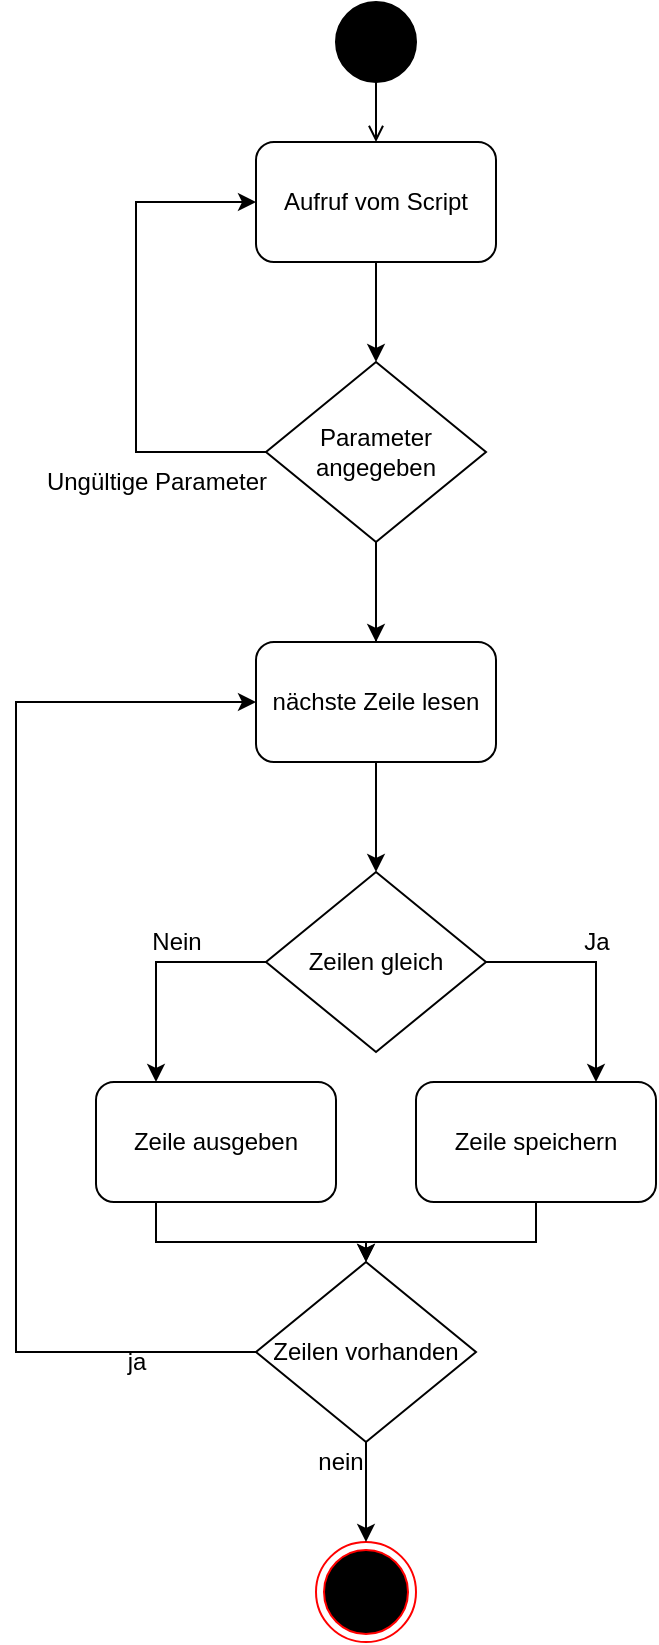 <mxfile version="14.5.3" type="github">
  <diagram id="7E8dPkf_7dfusDGrSXh9" name="Page-1">
    <mxGraphModel dx="1368" dy="932" grid="1" gridSize="10" guides="1" tooltips="1" connect="1" arrows="1" fold="1" page="1" pageScale="1" pageWidth="827" pageHeight="1169" background="none" math="0" shadow="0">
      <root>
        <mxCell id="0" />
        <mxCell id="1" parent="0" />
        <mxCell id="62xnEN4jKqk7bIiyFK1x-1" value="" style="ellipse;html=1;fontColor=#ffffff;fillColor=#000000;" vertex="1" parent="1">
          <mxGeometry x="-110" y="60" width="40" height="40" as="geometry" />
        </mxCell>
        <mxCell id="62xnEN4jKqk7bIiyFK1x-2" value="" style="endArrow=open;html=1;rounded=0;align=center;verticalAlign=top;endFill=0;labelBackgroundColor=none;endSize=6;fillColor=#a0522d;" edge="1" source="62xnEN4jKqk7bIiyFK1x-1" parent="1">
          <mxGeometry relative="1" as="geometry">
            <mxPoint x="-90" y="130" as="targetPoint" />
          </mxGeometry>
        </mxCell>
        <mxCell id="62xnEN4jKqk7bIiyFK1x-3" value="" style="ellipse;html=1;shape=endState;fillColor=#000000;strokeColor=#ff0000;" vertex="1" parent="1">
          <mxGeometry x="-120" y="830" width="50" height="50" as="geometry" />
        </mxCell>
        <mxCell id="62xnEN4jKqk7bIiyFK1x-7" style="edgeStyle=orthogonalEdgeStyle;rounded=0;orthogonalLoop=1;jettySize=auto;html=1;exitX=0.5;exitY=1;exitDx=0;exitDy=0;entryX=0.5;entryY=0;entryDx=0;entryDy=0;strokeColor=#000000;" edge="1" parent="1" source="62xnEN4jKqk7bIiyFK1x-4" target="62xnEN4jKqk7bIiyFK1x-5">
          <mxGeometry relative="1" as="geometry" />
        </mxCell>
        <mxCell id="62xnEN4jKqk7bIiyFK1x-4" value="Aufruf vom Script" style="rounded=1;whiteSpace=wrap;html=1;" vertex="1" parent="1">
          <mxGeometry x="-150" y="130" width="120" height="60" as="geometry" />
        </mxCell>
        <mxCell id="62xnEN4jKqk7bIiyFK1x-8" style="edgeStyle=orthogonalEdgeStyle;rounded=0;orthogonalLoop=1;jettySize=auto;html=1;exitX=0;exitY=0.5;exitDx=0;exitDy=0;entryX=0;entryY=0.5;entryDx=0;entryDy=0;strokeColor=#000000;" edge="1" parent="1" source="62xnEN4jKqk7bIiyFK1x-5" target="62xnEN4jKqk7bIiyFK1x-4">
          <mxGeometry relative="1" as="geometry">
            <Array as="points">
              <mxPoint x="-210" y="285" />
              <mxPoint x="-210" y="160" />
            </Array>
          </mxGeometry>
        </mxCell>
        <mxCell id="62xnEN4jKqk7bIiyFK1x-11" style="edgeStyle=orthogonalEdgeStyle;rounded=0;orthogonalLoop=1;jettySize=auto;html=1;exitX=0.5;exitY=1;exitDx=0;exitDy=0;entryX=0.5;entryY=0;entryDx=0;entryDy=0;strokeColor=#000000;" edge="1" parent="1" source="62xnEN4jKqk7bIiyFK1x-5" target="62xnEN4jKqk7bIiyFK1x-10">
          <mxGeometry relative="1" as="geometry" />
        </mxCell>
        <mxCell id="62xnEN4jKqk7bIiyFK1x-13" value="" style="edgeStyle=orthogonalEdgeStyle;rounded=0;orthogonalLoop=1;jettySize=auto;html=1;strokeColor=#000000;" edge="1" parent="1" source="62xnEN4jKqk7bIiyFK1x-5" target="62xnEN4jKqk7bIiyFK1x-12">
          <mxGeometry relative="1" as="geometry" />
        </mxCell>
        <mxCell id="62xnEN4jKqk7bIiyFK1x-5" value="Parameter&lt;br&gt;angegeben" style="rhombus;whiteSpace=wrap;html=1;" vertex="1" parent="1">
          <mxGeometry x="-145" y="240" width="110" height="90" as="geometry" />
        </mxCell>
        <mxCell id="62xnEN4jKqk7bIiyFK1x-9" value="Ungültige Parameter" style="text;html=1;align=center;verticalAlign=middle;resizable=0;points=[];autosize=1;" vertex="1" parent="1">
          <mxGeometry x="-265" y="290" width="130" height="20" as="geometry" />
        </mxCell>
        <mxCell id="62xnEN4jKqk7bIiyFK1x-10" value="nächste Zeile lesen" style="rounded=1;whiteSpace=wrap;html=1;" vertex="1" parent="1">
          <mxGeometry x="-150" y="380" width="120" height="60" as="geometry" />
        </mxCell>
        <mxCell id="62xnEN4jKqk7bIiyFK1x-16" style="edgeStyle=orthogonalEdgeStyle;rounded=0;orthogonalLoop=1;jettySize=auto;html=1;exitX=0;exitY=0.5;exitDx=0;exitDy=0;entryX=0.25;entryY=0;entryDx=0;entryDy=0;strokeColor=#000000;" edge="1" parent="1" source="62xnEN4jKqk7bIiyFK1x-12" target="62xnEN4jKqk7bIiyFK1x-14">
          <mxGeometry relative="1" as="geometry" />
        </mxCell>
        <mxCell id="62xnEN4jKqk7bIiyFK1x-17" style="edgeStyle=orthogonalEdgeStyle;rounded=0;orthogonalLoop=1;jettySize=auto;html=1;exitX=1;exitY=0.5;exitDx=0;exitDy=0;entryX=0.75;entryY=0;entryDx=0;entryDy=0;strokeColor=#000000;" edge="1" parent="1" source="62xnEN4jKqk7bIiyFK1x-12" target="62xnEN4jKqk7bIiyFK1x-15">
          <mxGeometry relative="1" as="geometry" />
        </mxCell>
        <mxCell id="62xnEN4jKqk7bIiyFK1x-12" value="Zeilen gleich" style="rhombus;whiteSpace=wrap;html=1;" vertex="1" parent="1">
          <mxGeometry x="-145" y="495" width="110" height="90" as="geometry" />
        </mxCell>
        <mxCell id="62xnEN4jKqk7bIiyFK1x-21" style="edgeStyle=orthogonalEdgeStyle;rounded=0;orthogonalLoop=1;jettySize=auto;html=1;exitX=0.25;exitY=1;exitDx=0;exitDy=0;strokeColor=#000000;" edge="1" parent="1" source="62xnEN4jKqk7bIiyFK1x-14" target="62xnEN4jKqk7bIiyFK1x-20">
          <mxGeometry relative="1" as="geometry" />
        </mxCell>
        <mxCell id="62xnEN4jKqk7bIiyFK1x-14" value="Zeile ausgeben" style="rounded=1;whiteSpace=wrap;html=1;" vertex="1" parent="1">
          <mxGeometry x="-230" y="600" width="120" height="60" as="geometry" />
        </mxCell>
        <mxCell id="62xnEN4jKqk7bIiyFK1x-22" style="edgeStyle=orthogonalEdgeStyle;rounded=0;orthogonalLoop=1;jettySize=auto;html=1;exitX=0.5;exitY=1;exitDx=0;exitDy=0;strokeColor=#000000;entryX=0.5;entryY=0;entryDx=0;entryDy=0;" edge="1" parent="1" source="62xnEN4jKqk7bIiyFK1x-15" target="62xnEN4jKqk7bIiyFK1x-20">
          <mxGeometry relative="1" as="geometry">
            <mxPoint x="-90" y="690" as="targetPoint" />
            <Array as="points">
              <mxPoint x="-10" y="680" />
              <mxPoint x="-95" y="680" />
            </Array>
          </mxGeometry>
        </mxCell>
        <mxCell id="62xnEN4jKqk7bIiyFK1x-15" value="Zeile speichern" style="rounded=1;whiteSpace=wrap;html=1;" vertex="1" parent="1">
          <mxGeometry x="-70" y="600" width="120" height="60" as="geometry" />
        </mxCell>
        <mxCell id="62xnEN4jKqk7bIiyFK1x-18" value="Ja" style="text;html=1;align=center;verticalAlign=middle;resizable=0;points=[];autosize=1;" vertex="1" parent="1">
          <mxGeometry x="5" y="520" width="30" height="20" as="geometry" />
        </mxCell>
        <mxCell id="62xnEN4jKqk7bIiyFK1x-19" value="Nein" style="text;html=1;align=center;verticalAlign=middle;resizable=0;points=[];autosize=1;" vertex="1" parent="1">
          <mxGeometry x="-210" y="520" width="40" height="20" as="geometry" />
        </mxCell>
        <mxCell id="62xnEN4jKqk7bIiyFK1x-23" style="edgeStyle=orthogonalEdgeStyle;rounded=0;orthogonalLoop=1;jettySize=auto;html=1;exitX=0;exitY=0.5;exitDx=0;exitDy=0;entryX=0;entryY=0.5;entryDx=0;entryDy=0;strokeColor=#000000;" edge="1" parent="1" source="62xnEN4jKqk7bIiyFK1x-20" target="62xnEN4jKqk7bIiyFK1x-10">
          <mxGeometry relative="1" as="geometry">
            <Array as="points">
              <mxPoint x="-270" y="735" />
              <mxPoint x="-270" y="410" />
            </Array>
          </mxGeometry>
        </mxCell>
        <mxCell id="62xnEN4jKqk7bIiyFK1x-27" style="edgeStyle=orthogonalEdgeStyle;rounded=0;orthogonalLoop=1;jettySize=auto;html=1;exitX=0.5;exitY=1;exitDx=0;exitDy=0;entryX=0.5;entryY=0;entryDx=0;entryDy=0;strokeColor=#000000;" edge="1" parent="1" source="62xnEN4jKqk7bIiyFK1x-20" target="62xnEN4jKqk7bIiyFK1x-3">
          <mxGeometry relative="1" as="geometry" />
        </mxCell>
        <mxCell id="62xnEN4jKqk7bIiyFK1x-20" value="Zeilen vorhanden" style="rhombus;whiteSpace=wrap;html=1;" vertex="1" parent="1">
          <mxGeometry x="-150" y="690" width="110" height="90" as="geometry" />
        </mxCell>
        <mxCell id="62xnEN4jKqk7bIiyFK1x-24" value="ja" style="text;html=1;align=center;verticalAlign=middle;resizable=0;points=[];autosize=1;" vertex="1" parent="1">
          <mxGeometry x="-220" y="730" width="20" height="20" as="geometry" />
        </mxCell>
        <mxCell id="62xnEN4jKqk7bIiyFK1x-28" value="nein" style="text;html=1;align=center;verticalAlign=middle;resizable=0;points=[];autosize=1;" vertex="1" parent="1">
          <mxGeometry x="-128" y="780" width="40" height="20" as="geometry" />
        </mxCell>
      </root>
    </mxGraphModel>
  </diagram>
</mxfile>
